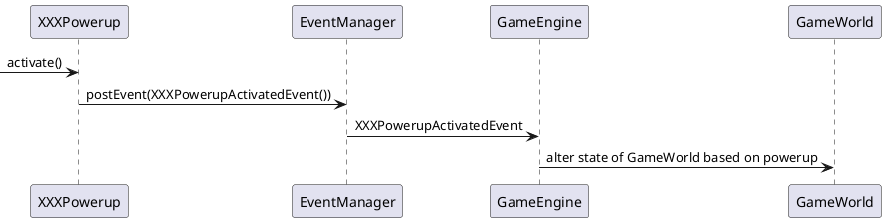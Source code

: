 @startuml
-> XXXPowerup: activate()
XXXPowerup -> EventManager: postEvent(XXXPowerupActivatedEvent())
EventManager -> GameEngine: XXXPowerupActivatedEvent
GameEngine -> GameWorld: alter state of GameWorld based on powerup
@enduml